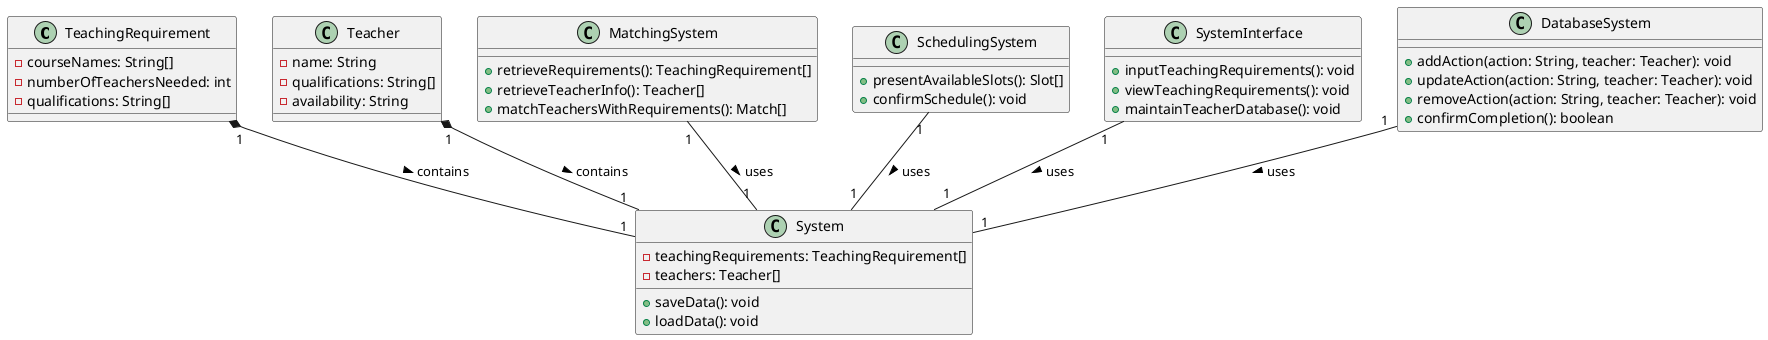 @startuml

class TeachingRequirement {
    - courseNames: String[]
    - numberOfTeachersNeeded: int
    - qualifications: String[]
}

class Teacher {
    - name: String
    - qualifications: String[]
    - availability: String
}

class MatchingSystem {
    + retrieveRequirements(): TeachingRequirement[]
    + retrieveTeacherInfo(): Teacher[]
    + matchTeachersWithRequirements(): Match[]
}

class SchedulingSystem {
    + presentAvailableSlots(): Slot[]
    + confirmSchedule(): void
}

class SystemInterface {
    + inputTeachingRequirements(): void
    + viewTeachingRequirements(): void
    + maintainTeacherDatabase(): void
}

class DatabaseSystem {
    + addAction(action: String, teacher: Teacher): void
    + updateAction(action: String, teacher: Teacher): void
    + removeAction(action: String, teacher: Teacher): void
    + confirmCompletion(): boolean
}

class System {
    - teachingRequirements: TeachingRequirement[]
    - teachers: Teacher[]
    + saveData(): void
    + loadData(): void
}

TeachingRequirement "1" *-- "1" System : contains >
Teacher "1" *-- "1" System : contains >
SystemInterface "1" -- "1" System : uses >
MatchingSystem "1" -- "1" System : uses >
SchedulingSystem "1" -- "1" System : uses >
DatabaseSystem "1" -- "1" System : uses >

@enduml
